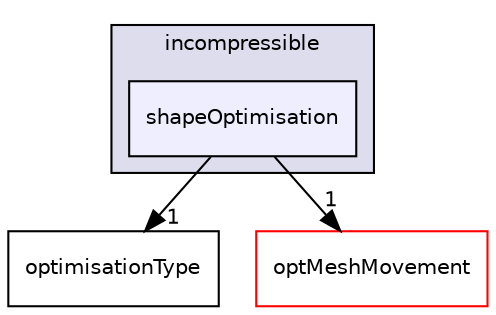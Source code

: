 digraph "src/optimisation/adjointOptimisation/adjoint/optimisation/optimisationType/incompressible/shapeOptimisation" {
  bgcolor=transparent;
  compound=true
  node [ fontsize="10", fontname="Helvetica"];
  edge [ labelfontsize="10", labelfontname="Helvetica"];
  subgraph clusterdir_5cb6b0a19a69e2fe459970b9bde2b78d {
    graph [ bgcolor="#ddddee", pencolor="black", label="incompressible" fontname="Helvetica", fontsize="10", URL="dir_5cb6b0a19a69e2fe459970b9bde2b78d.html"]
  dir_85c67a239747b002d389496fd96290a2 [shape=box, label="shapeOptimisation", style="filled", fillcolor="#eeeeff", pencolor="black", URL="dir_85c67a239747b002d389496fd96290a2.html"];
  }
  dir_de482275713ca43e6ff2bbecf4da80c4 [shape=box label="optimisationType" URL="dir_de482275713ca43e6ff2bbecf4da80c4.html"];
  dir_f33cf6d3df2df90519c8bae008080c01 [shape=box label="optMeshMovement" color="red" URL="dir_f33cf6d3df2df90519c8bae008080c01.html"];
  dir_85c67a239747b002d389496fd96290a2->dir_de482275713ca43e6ff2bbecf4da80c4 [headlabel="1", labeldistance=1.5 headhref="dir_002865_002864.html"];
  dir_85c67a239747b002d389496fd96290a2->dir_f33cf6d3df2df90519c8bae008080c01 [headlabel="1", labeldistance=1.5 headhref="dir_002865_002866.html"];
}
